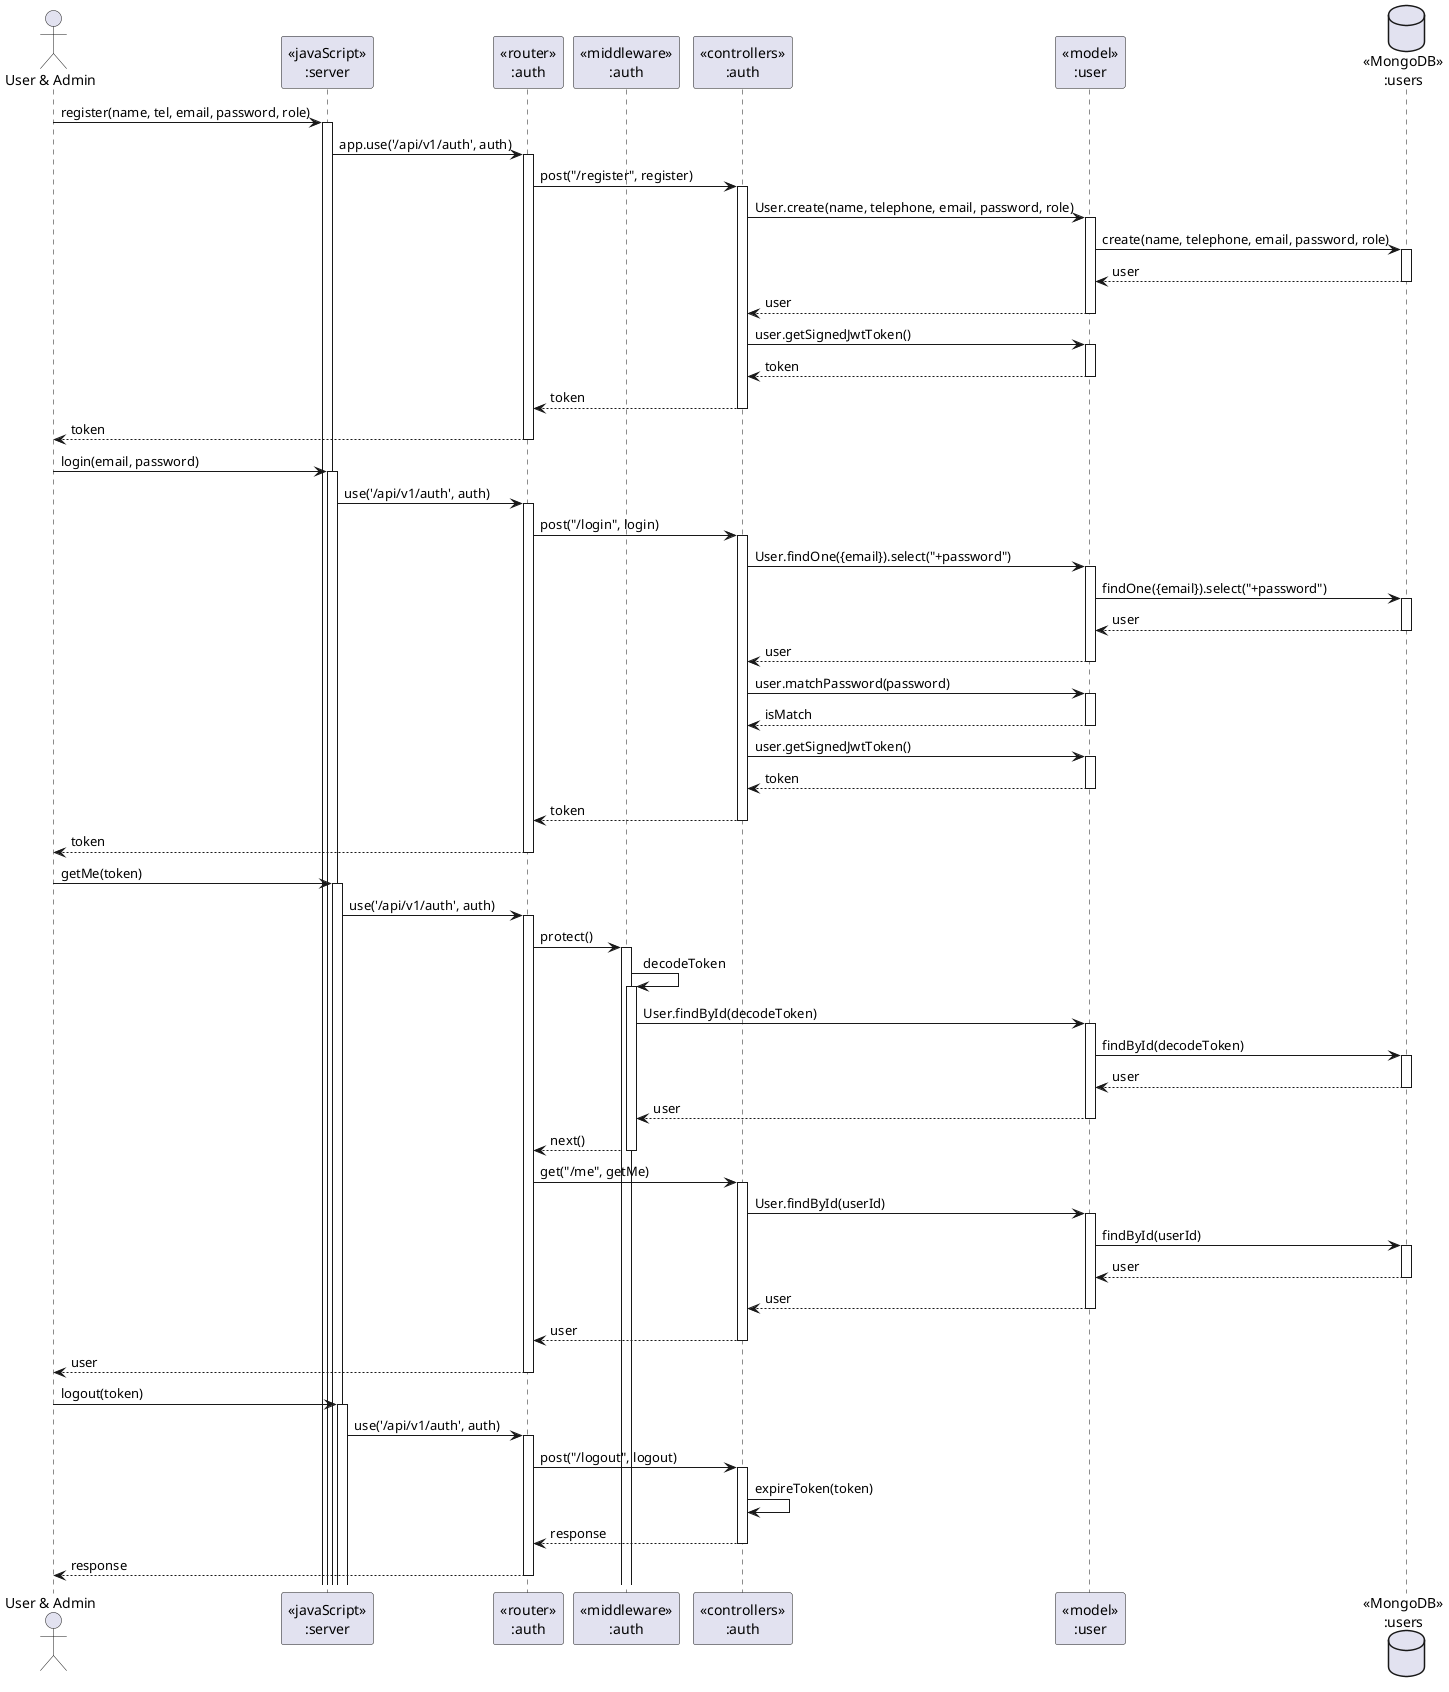 @startuml Auth - Authentication Functions

actor "User & Admin" as client

participant "<<javaScript>>\n:server" as server
participant "<<router>>\n:auth" as routerAuth
participant "<<middleware>>\n:auth" as middlewareAuth
participant "<<controllers>>\n:auth" as controllersAuth
participant "<<model>>\n:user" as modeluser
database "<<MongoDB>>\n:users" as UsersDatabase

client -> server ++: register(name, tel, email, password, role)
server -> routerAuth ++: app.use('/api/v1/auth', auth)
routerAuth -> controllersAuth ++: post("/register", register)
controllersAuth -> modeluser ++: User.create(name, telephone, email, password, role)
modeluser -> UsersDatabase ++: create(name, telephone, email, password, role)
modeluser <-- UsersDatabase --: user
controllersAuth <-- modeluser --: user
controllersAuth -> modeluser ++: user.getSignedJwtToken()
controllersAuth <-- modeluser --: token
routerAuth <-- controllersAuth --: token
client <-- routerAuth --: token

client -> server ++: login(email, password)
server -> routerAuth ++: use('/api/v1/auth', auth)
routerAuth -> controllersAuth ++: post("/login", login)
controllersAuth -> modeluser ++: User.findOne({email}).select("+password")
modeluser -> UsersDatabase ++: findOne({email}).select("+password")
UsersDatabase --> modeluser --: user
controllersAuth <-- modeluser --: user
controllersAuth -> modeluser ++: user.matchPassword(password)
controllersAuth <-- modeluser --: isMatch
controllersAuth -> modeluser ++: user.getSignedJwtToken()
controllersAuth <-- modeluser --: token
routerAuth <-- controllersAuth --: token
client <-- routerAuth --: token

client -> server ++: getMe(token)
server -> routerAuth ++: use('/api/v1/auth', auth)
routerAuth -> middlewareAuth ++: protect()
middlewareAuth -> middlewareAuth ++: decodeToken
middlewareAuth -> modeluser ++: User.findById(decodeToken)
modeluser -> UsersDatabase ++: findById(decodeToken)
modeluser <-- UsersDatabase --: user
middlewareAuth <-- modeluser --: user
routerAuth <-- middlewareAuth --: next()
routerAuth -> controllersAuth ++: get("/me", getMe)
controllersAuth -> modeluser ++: User.findById(userId)
modeluser -> UsersDatabase ++: findById(userId)
modeluser <-- UsersDatabase --: user
controllersAuth <-- modeluser --: user
routerAuth <-- controllersAuth --: user
client <-- routerAuth --: user

client -> server ++: logout(token)
server -> routerAuth ++: use('/api/v1/auth', auth)
routerAuth -> controllersAuth ++: post("/logout", logout)
controllersAuth -> controllersAuth : expireToken(token)
routerAuth <-- controllersAuth --: response
client <-- routerAuth --: response

@enduml
